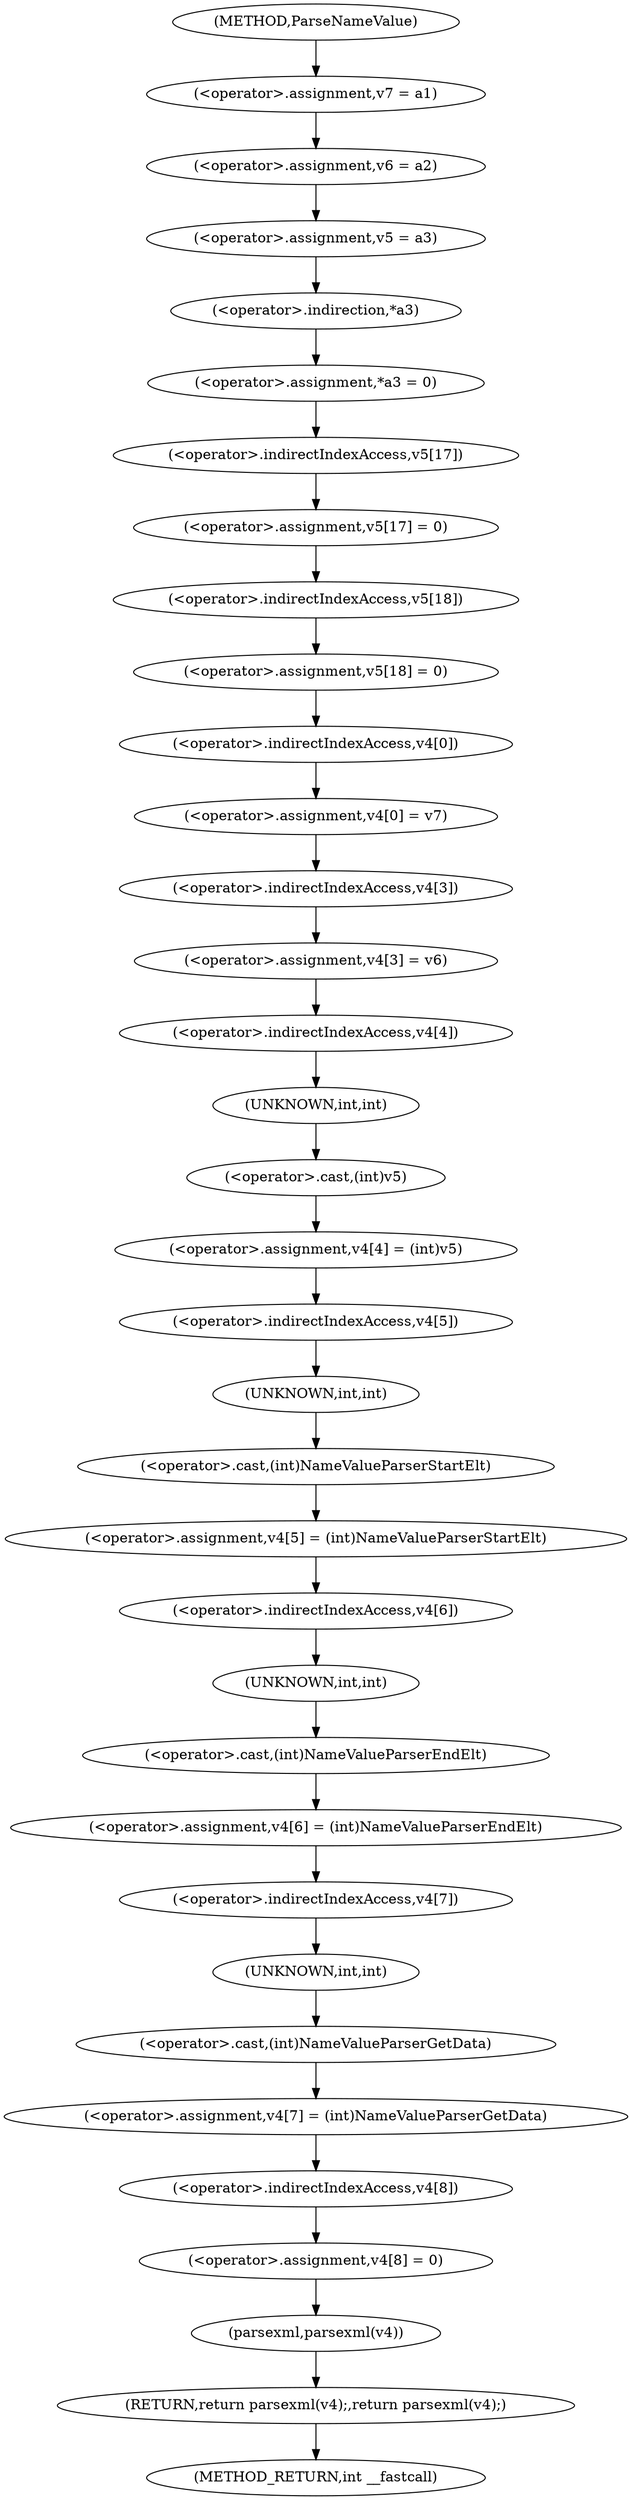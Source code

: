 digraph ParseNameValue {  
"1000114" [label = "(<operator>.assignment,v7 = a1)" ]
"1000117" [label = "(<operator>.assignment,v6 = a2)" ]
"1000120" [label = "(<operator>.assignment,v5 = a3)" ]
"1000123" [label = "(<operator>.assignment,*a3 = 0)" ]
"1000124" [label = "(<operator>.indirection,*a3)" ]
"1000127" [label = "(<operator>.assignment,v5[17] = 0)" ]
"1000128" [label = "(<operator>.indirectIndexAccess,v5[17])" ]
"1000132" [label = "(<operator>.assignment,v5[18] = 0)" ]
"1000133" [label = "(<operator>.indirectIndexAccess,v5[18])" ]
"1000137" [label = "(<operator>.assignment,v4[0] = v7)" ]
"1000138" [label = "(<operator>.indirectIndexAccess,v4[0])" ]
"1000142" [label = "(<operator>.assignment,v4[3] = v6)" ]
"1000143" [label = "(<operator>.indirectIndexAccess,v4[3])" ]
"1000147" [label = "(<operator>.assignment,v4[4] = (int)v5)" ]
"1000148" [label = "(<operator>.indirectIndexAccess,v4[4])" ]
"1000151" [label = "(<operator>.cast,(int)v5)" ]
"1000152" [label = "(UNKNOWN,int,int)" ]
"1000154" [label = "(<operator>.assignment,v4[5] = (int)NameValueParserStartElt)" ]
"1000155" [label = "(<operator>.indirectIndexAccess,v4[5])" ]
"1000158" [label = "(<operator>.cast,(int)NameValueParserStartElt)" ]
"1000159" [label = "(UNKNOWN,int,int)" ]
"1000161" [label = "(<operator>.assignment,v4[6] = (int)NameValueParserEndElt)" ]
"1000162" [label = "(<operator>.indirectIndexAccess,v4[6])" ]
"1000165" [label = "(<operator>.cast,(int)NameValueParserEndElt)" ]
"1000166" [label = "(UNKNOWN,int,int)" ]
"1000168" [label = "(<operator>.assignment,v4[7] = (int)NameValueParserGetData)" ]
"1000169" [label = "(<operator>.indirectIndexAccess,v4[7])" ]
"1000172" [label = "(<operator>.cast,(int)NameValueParserGetData)" ]
"1000173" [label = "(UNKNOWN,int,int)" ]
"1000175" [label = "(<operator>.assignment,v4[8] = 0)" ]
"1000176" [label = "(<operator>.indirectIndexAccess,v4[8])" ]
"1000180" [label = "(RETURN,return parsexml(v4);,return parsexml(v4);)" ]
"1000181" [label = "(parsexml,parsexml(v4))" ]
"1000105" [label = "(METHOD,ParseNameValue)" ]
"1000183" [label = "(METHOD_RETURN,int __fastcall)" ]
  "1000114" -> "1000117" 
  "1000117" -> "1000120" 
  "1000120" -> "1000124" 
  "1000123" -> "1000128" 
  "1000124" -> "1000123" 
  "1000127" -> "1000133" 
  "1000128" -> "1000127" 
  "1000132" -> "1000138" 
  "1000133" -> "1000132" 
  "1000137" -> "1000143" 
  "1000138" -> "1000137" 
  "1000142" -> "1000148" 
  "1000143" -> "1000142" 
  "1000147" -> "1000155" 
  "1000148" -> "1000152" 
  "1000151" -> "1000147" 
  "1000152" -> "1000151" 
  "1000154" -> "1000162" 
  "1000155" -> "1000159" 
  "1000158" -> "1000154" 
  "1000159" -> "1000158" 
  "1000161" -> "1000169" 
  "1000162" -> "1000166" 
  "1000165" -> "1000161" 
  "1000166" -> "1000165" 
  "1000168" -> "1000176" 
  "1000169" -> "1000173" 
  "1000172" -> "1000168" 
  "1000173" -> "1000172" 
  "1000175" -> "1000181" 
  "1000176" -> "1000175" 
  "1000180" -> "1000183" 
  "1000181" -> "1000180" 
  "1000105" -> "1000114" 
}

